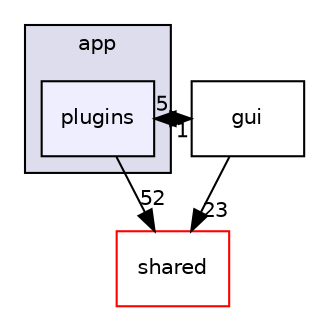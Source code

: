 digraph "ssl-vision/src/app/plugins" {
  compound=true
  node [ fontsize="10", fontname="Helvetica"];
  edge [ labelfontsize="10", labelfontname="Helvetica"];
  subgraph clusterdir_87a81216c11eee846bc186429501f36c {
    graph [ bgcolor="#ddddee", pencolor="black", label="app" fontname="Helvetica", fontsize="10", URL="dir_87a81216c11eee846bc186429501f36c.html"]
  dir_5cb8ea29135a4ff458a465903a4a62d2 [shape=box, label="plugins", style="filled", fillcolor="#eeeeff", pencolor="black", URL="dir_5cb8ea29135a4ff458a465903a4a62d2.html"];
  }
  dir_8c4c3cdfe414cdc54b23897da338c646 [shape=box label="shared" fillcolor="white" style="filled" color="red" URL="dir_8c4c3cdfe414cdc54b23897da338c646.html"];
  dir_393ec94794a0f862d28a3dadfb20862c [shape=box label="gui" URL="dir_393ec94794a0f862d28a3dadfb20862c.html"];
  dir_5cb8ea29135a4ff458a465903a4a62d2->dir_8c4c3cdfe414cdc54b23897da338c646 [headlabel="52", labeldistance=1.5 headhref="dir_000068_000029.html"];
  dir_5cb8ea29135a4ff458a465903a4a62d2->dir_393ec94794a0f862d28a3dadfb20862c [headlabel="5", labeldistance=1.5 headhref="dir_000068_000023.html"];
  dir_393ec94794a0f862d28a3dadfb20862c->dir_5cb8ea29135a4ff458a465903a4a62d2 [headlabel="1", labeldistance=1.5 headhref="dir_000023_000068.html"];
  dir_393ec94794a0f862d28a3dadfb20862c->dir_8c4c3cdfe414cdc54b23897da338c646 [headlabel="23", labeldistance=1.5 headhref="dir_000023_000029.html"];
}

